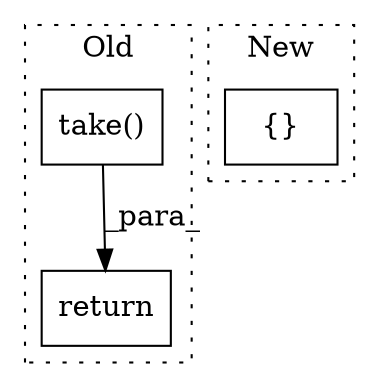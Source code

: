 digraph G {
subgraph cluster0 {
1 [label="take()" a="75" s="3693,3716" l="9,1" shape="box"];
3 [label="return" a="93" s="3686" l="7" shape="box"];
label = "Old";
style="dotted";
}
subgraph cluster1 {
2 [label="{}" a="59" s="3576,3593" l="1,0" shape="box"];
label = "New";
style="dotted";
}
1 -> 3 [label="_para_"];
}